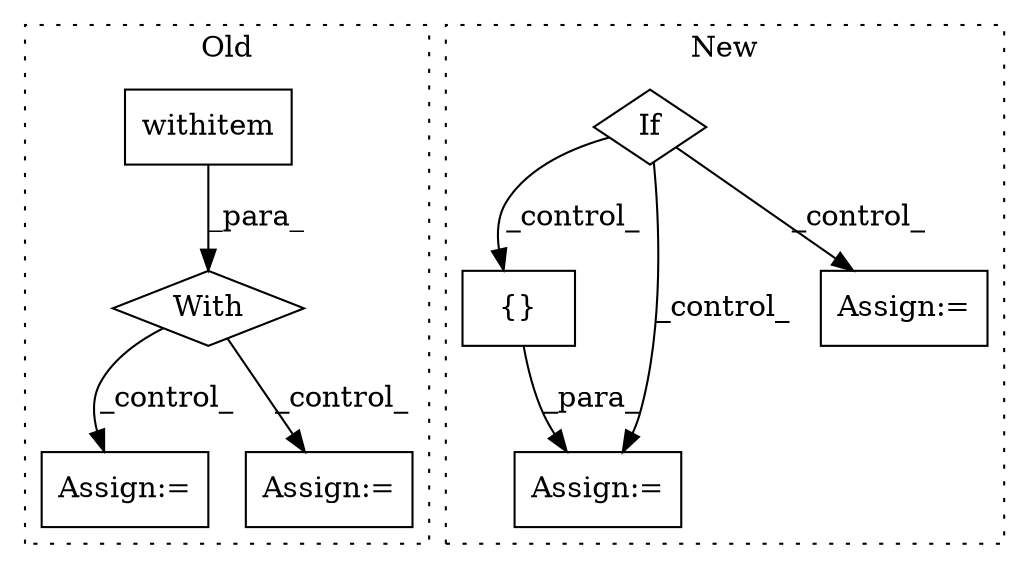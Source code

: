 digraph G {
subgraph cluster0 {
1 [label="With" a="39" s="4232,4242" l="5,31" shape="diamond"];
3 [label="withitem" a="49" s="4237" l="5" shape="box"];
5 [label="Assign:=" a="68" s="4929" l="3" shape="box"];
6 [label="Assign:=" a="68" s="5447" l="3" shape="box"];
label = "Old";
style="dotted";
}
subgraph cluster1 {
2 [label="{}" a="59" s="5307,5330" l="1,0" shape="box"];
4 [label="Assign:=" a="68" s="5294" l="3" shape="box"];
7 [label="If" a="96" s="5012" l="3" shape="diamond"];
8 [label="Assign:=" a="68" s="5374" l="3" shape="box"];
label = "New";
style="dotted";
}
1 -> 6 [label="_control_"];
1 -> 5 [label="_control_"];
2 -> 4 [label="_para_"];
3 -> 1 [label="_para_"];
7 -> 2 [label="_control_"];
7 -> 4 [label="_control_"];
7 -> 8 [label="_control_"];
}